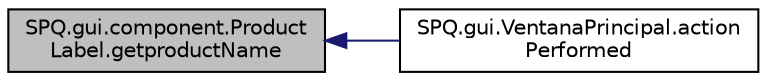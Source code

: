 digraph "SPQ.gui.component.ProductLabel.getproductName"
{
  edge [fontname="Helvetica",fontsize="10",labelfontname="Helvetica",labelfontsize="10"];
  node [fontname="Helvetica",fontsize="10",shape=record];
  rankdir="LR";
  Node13 [label="SPQ.gui.component.Product\lLabel.getproductName",height=0.2,width=0.4,color="black", fillcolor="grey75", style="filled", fontcolor="black"];
  Node13 -> Node14 [dir="back",color="midnightblue",fontsize="10",style="solid",fontname="Helvetica"];
  Node14 [label="SPQ.gui.VentanaPrincipal.action\lPerformed",height=0.2,width=0.4,color="black", fillcolor="white", style="filled",URL="$class_s_p_q_1_1gui_1_1_ventana_principal.html#a8cb181f9dff7128cd674383688ca2c56"];
}
